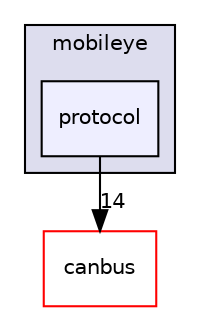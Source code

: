 digraph "modules/drivers/mobileye/protocol" {
  compound=true
  node [ fontsize="10", fontname="Helvetica"];
  edge [ labelfontsize="10", labelfontname="Helvetica"];
  subgraph clusterdir_74831b5c66846d359f118ccb5ce77f83 {
    graph [ bgcolor="#ddddee", pencolor="black", label="mobileye" fontname="Helvetica", fontsize="10", URL="dir_74831b5c66846d359f118ccb5ce77f83.html"]
  dir_71ce5f3d6780f17e63a029d1562460f3 [shape=box, label="protocol", style="filled", fillcolor="#eeeeff", pencolor="black", URL="dir_71ce5f3d6780f17e63a029d1562460f3.html"];
  }
  dir_6ac68ed414d44d6f54320351cbdbfd7b [shape=box label="canbus" fillcolor="white" style="filled" color="red" URL="dir_6ac68ed414d44d6f54320351cbdbfd7b.html"];
  dir_71ce5f3d6780f17e63a029d1562460f3->dir_6ac68ed414d44d6f54320351cbdbfd7b [headlabel="14", labeldistance=1.5 headhref="dir_000117_000095.html"];
}
